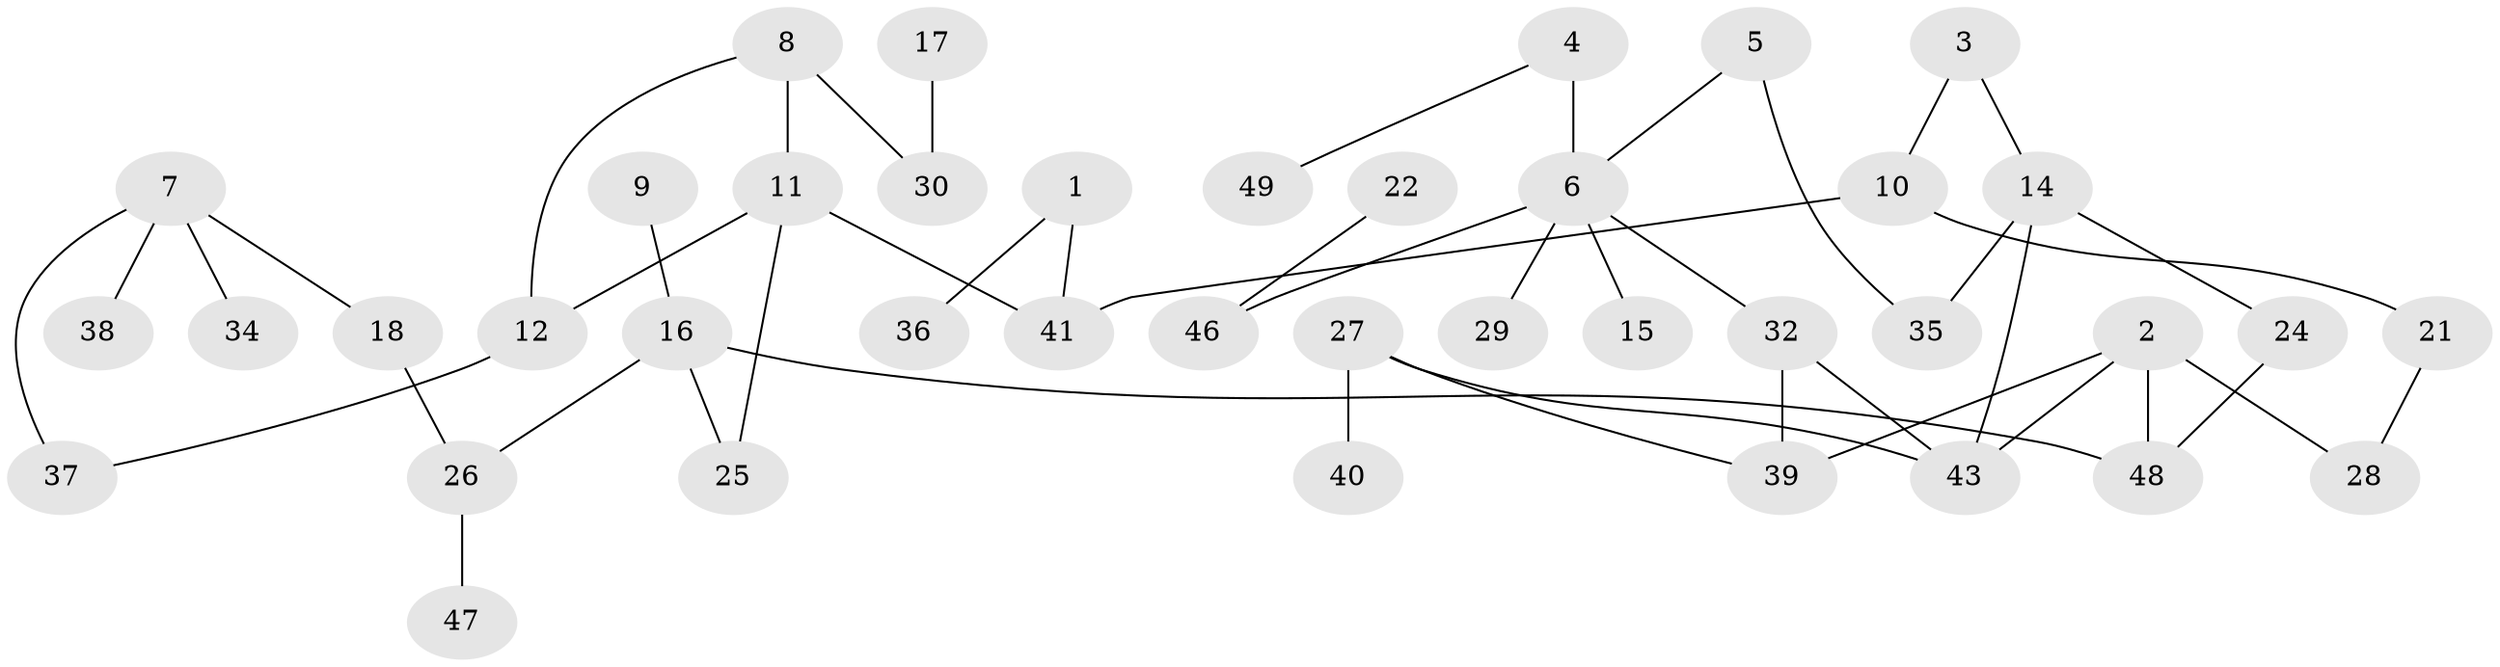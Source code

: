 // original degree distribution, {2: 0.23529411764705882, 4: 0.14705882352941177, 1: 0.25, 6: 0.014705882352941176, 3: 0.20588235294117646, 0: 0.1323529411764706, 5: 0.014705882352941176}
// Generated by graph-tools (version 1.1) at 2025/48/03/04/25 22:48:06]
// undirected, 40 vertices, 47 edges
graph export_dot {
  node [color=gray90,style=filled];
  1;
  2;
  3;
  4;
  5;
  6;
  7;
  8;
  9;
  10;
  11;
  12;
  14;
  15;
  16;
  17;
  18;
  21;
  22;
  24;
  25;
  26;
  27;
  28;
  29;
  30;
  32;
  34;
  35;
  36;
  37;
  38;
  39;
  40;
  41;
  43;
  46;
  47;
  48;
  49;
  1 -- 36 [weight=1.0];
  1 -- 41 [weight=1.0];
  2 -- 28 [weight=1.0];
  2 -- 39 [weight=1.0];
  2 -- 43 [weight=1.0];
  2 -- 48 [weight=1.0];
  3 -- 10 [weight=1.0];
  3 -- 14 [weight=1.0];
  4 -- 6 [weight=2.0];
  4 -- 49 [weight=1.0];
  5 -- 6 [weight=1.0];
  5 -- 35 [weight=1.0];
  6 -- 15 [weight=1.0];
  6 -- 29 [weight=2.0];
  6 -- 32 [weight=2.0];
  6 -- 46 [weight=1.0];
  7 -- 18 [weight=1.0];
  7 -- 34 [weight=1.0];
  7 -- 37 [weight=1.0];
  7 -- 38 [weight=1.0];
  8 -- 11 [weight=1.0];
  8 -- 12 [weight=1.0];
  8 -- 30 [weight=1.0];
  9 -- 16 [weight=1.0];
  10 -- 21 [weight=1.0];
  10 -- 41 [weight=1.0];
  11 -- 12 [weight=1.0];
  11 -- 25 [weight=1.0];
  11 -- 41 [weight=1.0];
  12 -- 37 [weight=1.0];
  14 -- 24 [weight=1.0];
  14 -- 35 [weight=1.0];
  14 -- 43 [weight=1.0];
  16 -- 25 [weight=1.0];
  16 -- 26 [weight=1.0];
  16 -- 48 [weight=1.0];
  17 -- 30 [weight=1.0];
  18 -- 26 [weight=1.0];
  21 -- 28 [weight=1.0];
  22 -- 46 [weight=1.0];
  24 -- 48 [weight=1.0];
  26 -- 47 [weight=1.0];
  27 -- 39 [weight=1.0];
  27 -- 40 [weight=1.0];
  27 -- 43 [weight=1.0];
  32 -- 39 [weight=1.0];
  32 -- 43 [weight=1.0];
}
